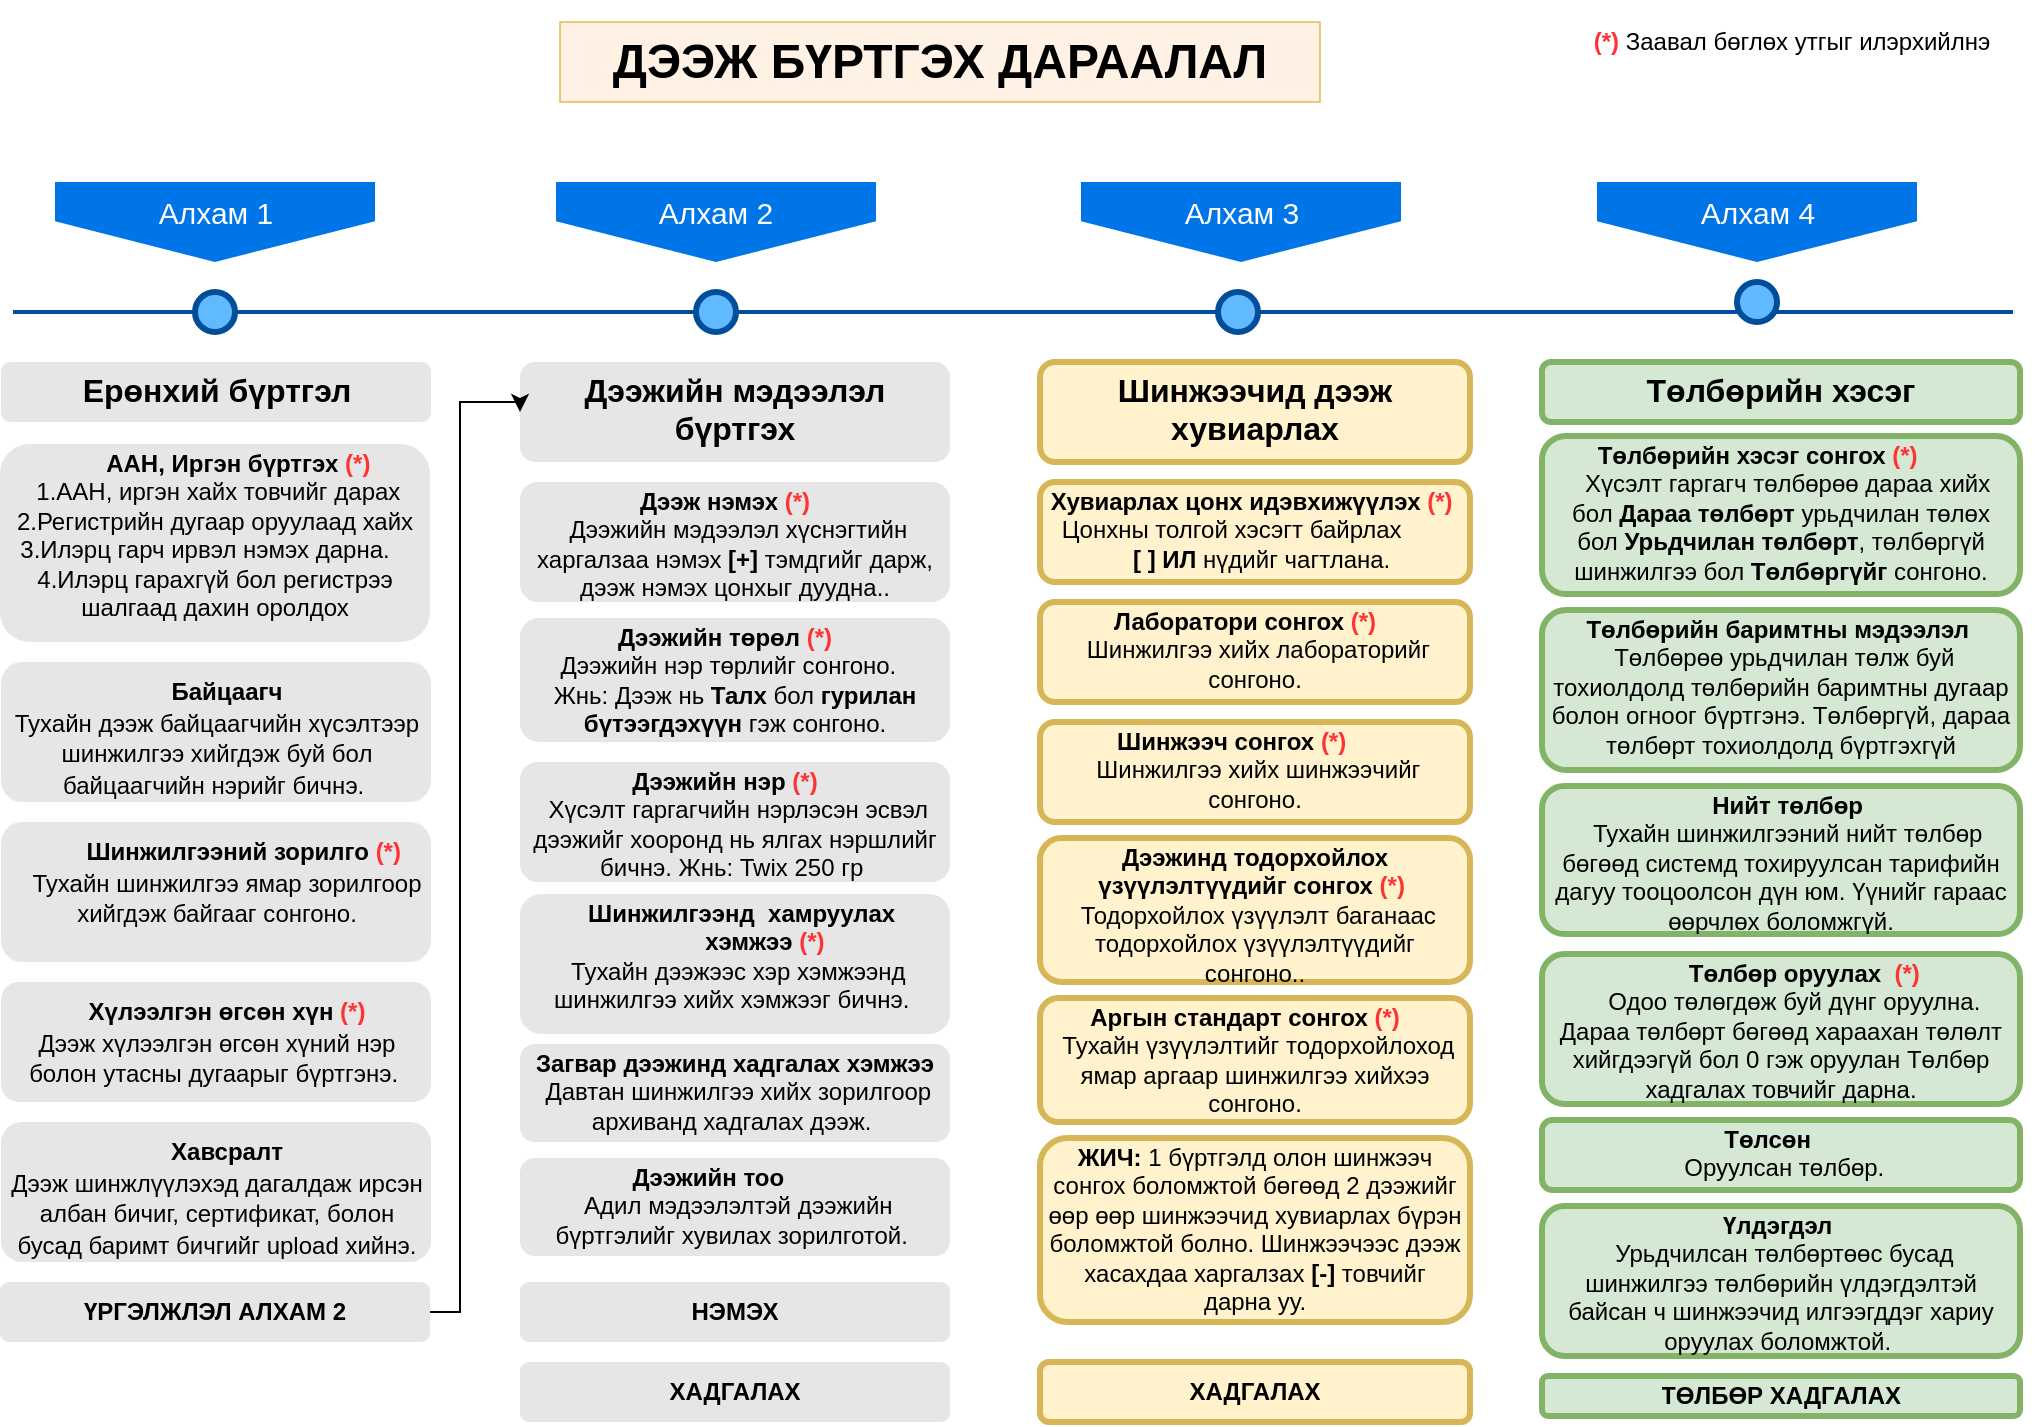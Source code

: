 <mxfile version="14.2.7" type="github">
  <diagram name="Page-1" id="82e54ff1-d628-8f03-85c4-9753963a91cd">
    <mxGraphModel dx="1185" dy="635" grid="1" gridSize="10" guides="1" tooltips="1" connect="1" arrows="1" fold="1" page="1" pageScale="1" pageWidth="1169" pageHeight="827" background="#ffffff" math="0" shadow="0">
      <root>
        <mxCell id="0" />
        <mxCell id="1" parent="0" />
        <mxCell id="4ec97bd9e5d20128-1" value="" style="line;strokeWidth=2;html=1;fillColor=none;fontSize=28;fontColor=#004D99;strokeColor=#004D99;" parent="1" vertex="1">
          <mxGeometry x="66.5" y="160" width="1000" height="10" as="geometry" />
        </mxCell>
        <mxCell id="4ec97bd9e5d20128-5" value="Алхам 1" style="shape=offPageConnector;whiteSpace=wrap;html=1;fillColor=#0075E8;fontSize=15;fontColor=#FFFFFF;size=0.509;verticalAlign=top;strokeColor=none;" parent="1" vertex="1">
          <mxGeometry x="87.5" y="100" width="160" height="40" as="geometry" />
        </mxCell>
        <mxCell id="4ec97bd9e5d20128-6" value="&lt;span&gt;Алхам 3&lt;/span&gt;" style="shape=offPageConnector;whiteSpace=wrap;html=1;fillColor=#0075E8;fontSize=15;fontColor=#FFFFFF;size=0.509;verticalAlign=top;strokeColor=none;" parent="1" vertex="1">
          <mxGeometry x="600.5" y="100" width="160" height="40" as="geometry" />
        </mxCell>
        <mxCell id="4ec97bd9e5d20128-9" value="" style="ellipse;whiteSpace=wrap;html=1;fillColor=#61BAFF;fontSize=28;fontColor=#004D99;strokeWidth=3;strokeColor=#004D99;" parent="1" vertex="1">
          <mxGeometry x="157.5" y="155" width="20" height="20" as="geometry" />
        </mxCell>
        <mxCell id="4ec97bd9e5d20128-10" value="" style="ellipse;whiteSpace=wrap;html=1;fillColor=#61BAFF;fontSize=28;fontColor=#004D99;strokeWidth=3;strokeColor=#004D99;" parent="1" vertex="1">
          <mxGeometry x="408" y="155" width="20" height="20" as="geometry" />
        </mxCell>
        <mxCell id="4ec97bd9e5d20128-11" value="" style="ellipse;whiteSpace=wrap;html=1;fillColor=#61BAFF;fontSize=28;fontColor=#004D99;strokeWidth=3;strokeColor=#004D99;" parent="1" vertex="1">
          <mxGeometry x="669" y="155" width="20" height="20" as="geometry" />
        </mxCell>
        <mxCell id="4ec97bd9e5d20128-13" value="" style="ellipse;whiteSpace=wrap;html=1;fillColor=#61BAFF;fontSize=28;fontColor=#004D99;strokeWidth=3;strokeColor=#004D99;" parent="1" vertex="1">
          <mxGeometry x="928.5" y="150" width="20" height="20" as="geometry" />
        </mxCell>
        <mxCell id="4ec97bd9e5d20128-14" value="&lt;h3&gt;&lt;font style=&quot;font-size: 16px&quot;&gt;Ерөнхий бүртгэл&lt;/font&gt;&lt;/h3&gt;" style="text;html=1;spacing=5;spacingTop=-20;whiteSpace=wrap;overflow=hidden;strokeColor=none;strokeWidth=3;fillColor=#E6E6E6;fontSize=13;fontColor=#000000;align=center;rounded=1;" parent="1" vertex="1">
          <mxGeometry x="60.5" y="190" width="215" height="30" as="geometry" />
        </mxCell>
        <mxCell id="eTi-LTEG1T1zRE0e5gj7-2" value="&lt;p style=&quot;line-height: 20%&quot;&gt;&lt;/p&gt;&lt;h3 style=&quot;font-size: 12px&quot;&gt;&lt;span style=&quot;font-size: 12px ; font-weight: normal ; text-align: justify&quot;&gt;&amp;nbsp; &amp;nbsp; &amp;nbsp; &amp;nbsp;&amp;nbsp;&lt;/span&gt;&lt;span style=&quot;font-size: 12px ; text-align: justify&quot;&gt;ААН, Иргэн бүртгэх&lt;/span&gt;&lt;span style=&quot;font-size: 12px ; text-align: justify&quot;&gt;&lt;span style=&quot;font-weight: normal&quot;&gt;&amp;nbsp;&lt;/span&gt;&lt;font color=&quot;#ff3333&quot;&gt;(*)&lt;/font&gt;&lt;font color=&quot;#990000&quot; style=&quot;font-weight: normal ; font-size: 12px&quot;&gt;&amp;nbsp; &amp;nbsp;&amp;nbsp;&lt;/font&gt;&lt;span style=&quot;font-weight: normal&quot;&gt;1.ААН, иргэн хайх товчийг дарах&amp;nbsp; 2.Регистрийн дугаар оруулаад хайх 3.Илэрц гарч ирвэл нэмэх дарна.&amp;nbsp; &amp;nbsp; 4.Илэрц гарахгүй бол регистрээ шалгаад дахин оролдох&lt;/span&gt;&lt;/span&gt;&lt;br&gt;&lt;/h3&gt;&lt;p&gt;&lt;/p&gt;" style="text;html=1;spacing=5;spacingTop=-20;whiteSpace=wrap;overflow=hidden;strokeWidth=3;fillColor=#E6E6E6;fontSize=13;fontColor=#000000;align=center;rounded=1;line-height: 1;" vertex="1" parent="1">
          <mxGeometry x="60" y="231" width="215" height="99" as="geometry" />
        </mxCell>
        <mxCell id="eTi-LTEG1T1zRE0e5gj7-3" value="&lt;p style=&quot;line-height: 20%&quot;&gt;&lt;/p&gt;&lt;h4&gt;&lt;span style=&quot;font-size: 12px ; font-weight: 400&quot;&gt;&amp;nbsp; &amp;nbsp; &amp;nbsp; &amp;nbsp; &amp;nbsp; &amp;nbsp;&lt;/span&gt;&lt;span style=&quot;font-size: 12px&quot;&gt;Шинжилгээний зорилго&lt;/span&gt;&lt;span style=&quot;font-size: 12px ; font-weight: 400&quot;&gt;&amp;nbsp;&lt;/span&gt;&lt;span style=&quot;font-size: 12px&quot;&gt;&lt;font color=&quot;#ff3333&quot;&gt;(*)&lt;/font&gt;&lt;/span&gt;&lt;span style=&quot;font-size: 12px ; font-weight: 400&quot;&gt;&amp;nbsp; &amp;nbsp; &amp;nbsp; &amp;nbsp;Тухайн шинжилгээ ямар зорилгоор хийгдэж байгааг сонгоно.&lt;/span&gt;&lt;/h4&gt;&lt;p&gt;&lt;/p&gt;" style="text;html=1;spacing=5;spacingTop=-20;whiteSpace=wrap;overflow=hidden;strokeWidth=3;fillColor=#E6E6E6;fontSize=13;fontColor=#000000;align=center;rounded=1;line-height: 1;" vertex="1" parent="1">
          <mxGeometry x="60.5" y="420" width="215" height="70" as="geometry" />
        </mxCell>
        <mxCell id="eTi-LTEG1T1zRE0e5gj7-4" value="&lt;p style=&quot;line-height: 20%&quot;&gt;&lt;/p&gt;&lt;h4&gt;&lt;span style=&quot;font-size: 12px ; font-weight: 400&quot;&gt;&amp;nbsp; &amp;nbsp; &amp;nbsp; &amp;nbsp; &amp;nbsp; &amp;nbsp; &amp;nbsp; &amp;nbsp; &amp;nbsp; &amp;nbsp; &amp;nbsp; &lt;/span&gt;&lt;span style=&quot;font-size: 12px&quot;&gt;Байцаагч&lt;/span&gt;&lt;span style=&quot;font-size: 12px ; font-weight: 400&quot;&gt;&amp;nbsp; &amp;nbsp; &amp;nbsp; &amp;nbsp; &amp;nbsp; &amp;nbsp; &amp;nbsp; &amp;nbsp; &amp;nbsp; &amp;nbsp; Тухайн дээж байцаагчийн хүсэлтээр шинжилгээ хийгдэж буй бол байцаагчийн нэрийг бичнэ.&amp;nbsp;&lt;/span&gt;&lt;/h4&gt;&lt;p&gt;&lt;/p&gt;" style="text;html=1;spacing=5;spacingTop=-20;whiteSpace=wrap;overflow=hidden;strokeWidth=3;fillColor=#E6E6E6;fontSize=13;fontColor=#000000;align=center;rounded=1;line-height: 1;" vertex="1" parent="1">
          <mxGeometry x="60.5" y="340" width="215" height="70" as="geometry" />
        </mxCell>
        <mxCell id="eTi-LTEG1T1zRE0e5gj7-5" value="&lt;p style=&quot;line-height: 20%&quot;&gt;&lt;/p&gt;&lt;h4&gt;&lt;span style=&quot;font-size: 12px ; font-weight: 400&quot;&gt;&amp;nbsp; &amp;nbsp; &amp;nbsp; &amp;nbsp; &amp;nbsp; &lt;/span&gt;&lt;span style=&quot;font-size: 12px&quot;&gt;Хүлээлгэн өгсөн хүн &lt;font color=&quot;#ff3333&quot;&gt;(*)&lt;/font&gt;&amp;nbsp;&amp;nbsp;&lt;/span&gt;&lt;span style=&quot;font-size: 12px ; font-weight: 400&quot;&gt;&amp;nbsp; &amp;nbsp; &amp;nbsp; Дээж хүлээлгэн өгсөн хүний нэр болон утасны дугаарыг бүртгэнэ.&amp;nbsp;&lt;/span&gt;&lt;/h4&gt;&lt;p&gt;&lt;/p&gt;" style="text;html=1;spacing=5;spacingTop=-20;whiteSpace=wrap;overflow=hidden;strokeWidth=3;fillColor=#E6E6E6;fontSize=13;fontColor=#000000;align=center;rounded=1;line-height: 1;" vertex="1" parent="1">
          <mxGeometry x="60.5" y="500" width="215" height="60" as="geometry" />
        </mxCell>
        <mxCell id="eTi-LTEG1T1zRE0e5gj7-6" value="&lt;h3&gt;&lt;font style=&quot;font-size: 16px&quot;&gt;Дээжийн мэдээлэл бүртгэх&lt;/font&gt;&lt;/h3&gt;" style="text;html=1;spacing=5;spacingTop=-20;whiteSpace=wrap;overflow=hidden;strokeColor=none;strokeWidth=3;fillColor=#E6E6E6;fontSize=13;fontColor=#000000;align=center;rounded=1;" vertex="1" parent="1">
          <mxGeometry x="320" y="190" width="215" height="50" as="geometry" />
        </mxCell>
        <mxCell id="eTi-LTEG1T1zRE0e5gj7-8" value="&lt;p style=&quot;line-height: 20%&quot;&gt;&lt;/p&gt;&lt;h4&gt;&lt;span style=&quot;font-size: 12px ; font-weight: 400&quot;&gt;&amp;nbsp; &amp;nbsp; &amp;nbsp; &amp;nbsp; &amp;nbsp; &amp;nbsp; &amp;nbsp; &amp;nbsp; &amp;nbsp; &amp;nbsp; &amp;nbsp; &lt;/span&gt;&lt;span style=&quot;font-size: 12px&quot;&gt;Хавсралт&lt;/span&gt;&lt;span style=&quot;font-size: 12px ; font-weight: 400&quot;&gt;&amp;nbsp; &amp;nbsp; &amp;nbsp; &amp;nbsp; &amp;nbsp; &amp;nbsp; &amp;nbsp; &amp;nbsp; &amp;nbsp; &amp;nbsp; Дээж шинжлүүлэхэд дагалдаж ирсэн албан бичиг, сертификат, болон бусад баримт бичгийг upload хийнэ.&lt;/span&gt;&lt;/h4&gt;&lt;p&gt;&lt;/p&gt;" style="text;html=1;spacing=5;spacingTop=-20;whiteSpace=wrap;overflow=hidden;strokeWidth=3;fillColor=#E6E6E6;fontSize=13;fontColor=#000000;align=center;rounded=1;line-height: 1;" vertex="1" parent="1">
          <mxGeometry x="60.5" y="570" width="215" height="70" as="geometry" />
        </mxCell>
        <mxCell id="eTi-LTEG1T1zRE0e5gj7-17" style="edgeStyle=orthogonalEdgeStyle;rounded=0;orthogonalLoop=1;jettySize=auto;html=1;exitX=1;exitY=0.5;exitDx=0;exitDy=0;entryX=0;entryY=0.5;entryDx=0;entryDy=0;" edge="1" parent="1" source="eTi-LTEG1T1zRE0e5gj7-9" target="eTi-LTEG1T1zRE0e5gj7-6">
          <mxGeometry relative="1" as="geometry">
            <Array as="points">
              <mxPoint x="290" y="665" />
              <mxPoint x="290" y="210" />
            </Array>
          </mxGeometry>
        </mxCell>
        <mxCell id="eTi-LTEG1T1zRE0e5gj7-9" value="&lt;p style=&quot;line-height: 20%&quot;&gt;&lt;/p&gt;&lt;h4&gt;&lt;span style=&quot;font-size: 12px&quot;&gt;ҮРГЭЛЖЛЭЛ АЛХАМ 2&lt;/span&gt;&lt;/h4&gt;&lt;p&gt;&lt;/p&gt;" style="text;html=1;spacing=5;spacingTop=-20;whiteSpace=wrap;overflow=hidden;strokeWidth=3;fillColor=#E6E6E6;fontSize=13;fontColor=#000000;align=center;rounded=1;line-height: 1;" vertex="1" parent="1">
          <mxGeometry x="60" y="650" width="215" height="30" as="geometry" />
        </mxCell>
        <mxCell id="eTi-LTEG1T1zRE0e5gj7-11" value="&lt;span&gt;Алхам 2&lt;/span&gt;" style="shape=offPageConnector;whiteSpace=wrap;html=1;fillColor=#0075E8;fontSize=15;fontColor=#FFFFFF;size=0.509;verticalAlign=top;strokeColor=none;" vertex="1" parent="1">
          <mxGeometry x="338" y="100" width="160" height="40" as="geometry" />
        </mxCell>
        <mxCell id="eTi-LTEG1T1zRE0e5gj7-12" value="&lt;span&gt;Алхам 4&lt;/span&gt;" style="shape=offPageConnector;whiteSpace=wrap;html=1;fillColor=#0075E8;fontSize=15;fontColor=#FFFFFF;size=0.509;verticalAlign=top;strokeColor=none;" vertex="1" parent="1">
          <mxGeometry x="858.5" y="100" width="160" height="40" as="geometry" />
        </mxCell>
        <mxCell id="eTi-LTEG1T1zRE0e5gj7-13" value="&lt;h1&gt;ДЭЭЖ БҮРТГЭХ ДАРААЛАЛ&lt;/h1&gt;" style="text;html=1;strokeColor=#d79b00;fillColor=#ffe6cc;align=center;verticalAlign=middle;whiteSpace=wrap;rounded=0;opacity=50;" vertex="1" parent="1">
          <mxGeometry x="340" y="20" width="380" height="40" as="geometry" />
        </mxCell>
        <mxCell id="eTi-LTEG1T1zRE0e5gj7-14" value="&lt;b&gt;&lt;font color=&quot;#ff3333&quot;&gt;(*)&lt;/font&gt;&lt;/b&gt; Заавал бөглөх утгыг илэрхийлнэ" style="text;html=1;strokeColor=none;fillColor=none;align=center;verticalAlign=middle;whiteSpace=wrap;rounded=0;opacity=50;" vertex="1" parent="1">
          <mxGeometry x="831" y="20" width="250" height="20" as="geometry" />
        </mxCell>
        <mxCell id="eTi-LTEG1T1zRE0e5gj7-16" value="&lt;p style=&quot;line-height: 20%&quot;&gt;&lt;/p&gt;&lt;h4&gt;&lt;span style=&quot;font-size: 12px&quot;&gt;НЭМЭХ&lt;/span&gt;&lt;/h4&gt;&lt;p&gt;&lt;/p&gt;" style="text;html=1;spacing=5;spacingTop=-20;whiteSpace=wrap;overflow=hidden;strokeWidth=3;fillColor=#E6E6E6;fontSize=13;fontColor=#000000;align=center;rounded=1;line-height: 1;" vertex="1" parent="1">
          <mxGeometry x="320" y="650" width="215" height="30" as="geometry" />
        </mxCell>
        <mxCell id="eTi-LTEG1T1zRE0e5gj7-18" value="&lt;p style=&quot;line-height: 20%&quot;&gt;&lt;/p&gt;&lt;h3 style=&quot;font-size: 12px&quot;&gt;&lt;span style=&quot;font-size: 12px ; font-weight: normal ; text-align: justify&quot;&gt;&amp;nbsp; &amp;nbsp; &amp;nbsp; &amp;nbsp; &amp;nbsp; &amp;nbsp;&amp;nbsp;&lt;/span&gt;&lt;span style=&quot;font-size: 12px ; text-align: justify&quot;&gt;Дээж нэмэх&amp;nbsp;&lt;/span&gt;&lt;span style=&quot;font-size: 12px ; text-align: justify&quot;&gt;&lt;font color=&quot;#ff3333&quot;&gt;(*)&lt;/font&gt;&lt;font color=&quot;#990000&quot; style=&quot;font-weight: normal ; font-size: 12px&quot;&gt;&amp;nbsp; &amp;nbsp; &amp;nbsp; &amp;nbsp; &amp;nbsp; &amp;nbsp; &amp;nbsp; &amp;nbsp; &amp;nbsp;&lt;/font&gt;&lt;span style=&quot;font-weight: normal&quot;&gt;Дээжийн мэдээлэл хүснэгтийн харгалзаа нэмэх &lt;/span&gt;[+]&lt;span style=&quot;font-weight: normal&quot;&gt; тэмдгийг дарж, дээж нэмэх цонхыг дуудна..&lt;/span&gt;&lt;/span&gt;&lt;br&gt;&lt;/h3&gt;&lt;p&gt;&lt;/p&gt;" style="text;html=1;spacing=5;spacingTop=-20;whiteSpace=wrap;overflow=hidden;strokeWidth=3;fillColor=#E6E6E6;fontSize=13;fontColor=#000000;align=center;rounded=1;line-height: 1;" vertex="1" parent="1">
          <mxGeometry x="320" y="250" width="215" height="60" as="geometry" />
        </mxCell>
        <mxCell id="eTi-LTEG1T1zRE0e5gj7-19" value="&lt;p style=&quot;line-height: 20%&quot;&gt;&lt;/p&gt;&lt;h3 style=&quot;font-size: 12px&quot;&gt;&lt;span style=&quot;font-size: 12px ; font-weight: normal ; text-align: justify&quot;&gt;&amp;nbsp; &amp;nbsp; &amp;nbsp; &amp;nbsp; &amp;nbsp; &amp;nbsp;&amp;nbsp;&lt;/span&gt;&lt;span style=&quot;font-size: 12px ; text-align: justify&quot;&gt;Дээжийн төрөл&lt;span style=&quot;font-weight: 400&quot;&gt;&amp;nbsp;&lt;/span&gt;&lt;/span&gt;&lt;span style=&quot;font-size: 12px ; text-align: justify&quot;&gt;&lt;font color=&quot;#ff3333&quot;&gt;(*)&lt;/font&gt;&lt;font color=&quot;#990000&quot; style=&quot;font-weight: normal ; font-size: 12px&quot;&gt;&amp;nbsp; &amp;nbsp; &amp;nbsp; &amp;nbsp; &amp;nbsp; &amp;nbsp; &amp;nbsp; &amp;nbsp; &amp;nbsp;&lt;/font&gt;&lt;span style=&quot;font-weight: normal&quot;&gt;Дээжийн нэр төрлийг сонгоно.&amp;nbsp; &amp;nbsp; Жнь: Дээж нь&amp;nbsp;&lt;/span&gt;Талх &lt;span style=&quot;font-weight: normal&quot;&gt;бол &lt;/span&gt;гурилан бүтээгдэхүүн&lt;span style=&quot;font-weight: normal&quot;&gt; гэж сонгоно.&lt;/span&gt;&lt;/span&gt;&lt;br&gt;&lt;/h3&gt;&lt;p&gt;&lt;/p&gt;" style="text;html=1;spacing=5;spacingTop=-20;whiteSpace=wrap;overflow=hidden;strokeWidth=3;fillColor=#E6E6E6;fontSize=13;fontColor=#000000;align=center;rounded=1;line-height: 1;" vertex="1" parent="1">
          <mxGeometry x="320" y="318" width="215" height="62" as="geometry" />
        </mxCell>
        <mxCell id="eTi-LTEG1T1zRE0e5gj7-21" value="&lt;p style=&quot;line-height: 20%&quot;&gt;&lt;/p&gt;&lt;h3 style=&quot;font-size: 12px&quot;&gt;&lt;span style=&quot;font-size: 12px ; font-weight: normal ; text-align: justify&quot;&gt;&amp;nbsp; &amp;nbsp; &amp;nbsp; &amp;nbsp; &amp;nbsp; &amp;nbsp;&amp;nbsp;&lt;/span&gt;&lt;span style=&quot;font-size: 12px ; text-align: justify&quot;&gt;Дээжийн нэр&amp;nbsp;&lt;/span&gt;&lt;span style=&quot;font-size: 12px ; text-align: justify&quot;&gt;&lt;font color=&quot;#ff3333&quot;&gt;(*)&lt;/font&gt;&lt;font color=&quot;#990000&quot; style=&quot;font-weight: normal ; font-size: 12px&quot;&gt;&amp;nbsp; &amp;nbsp; &amp;nbsp; &amp;nbsp; &amp;nbsp; &amp;nbsp; &amp;nbsp; &amp;nbsp; &amp;nbsp;&lt;/font&gt;&lt;span style=&quot;font-weight: normal&quot;&gt;Хүсэлт гаргагчийн нэрлэсэн эсвэл дээжийг хооронд нь ялгах нэршлийг бичнэ. Жнь: Twix 250 гр&amp;nbsp;&lt;/span&gt;&lt;/span&gt;&lt;br&gt;&lt;/h3&gt;&lt;p&gt;&lt;/p&gt;" style="text;html=1;spacing=5;spacingTop=-20;whiteSpace=wrap;overflow=hidden;strokeWidth=3;fillColor=#E6E6E6;fontSize=13;fontColor=#000000;align=center;rounded=1;line-height: 1;" vertex="1" parent="1">
          <mxGeometry x="320" y="390" width="215" height="60" as="geometry" />
        </mxCell>
        <mxCell id="eTi-LTEG1T1zRE0e5gj7-22" value="&lt;p style=&quot;line-height: 20%&quot;&gt;&lt;/p&gt;&lt;h3 style=&quot;font-size: 12px&quot;&gt;&lt;span style=&quot;font-size: 12px&quot;&gt;&amp;nbsp; &amp;nbsp; &amp;nbsp; &amp;nbsp; &amp;nbsp;Шинжилгээнд&amp;nbsp; хамруулах&amp;nbsp; &amp;nbsp; &amp;nbsp; &amp;nbsp; &amp;nbsp; &amp;nbsp; &amp;nbsp; &amp;nbsp; &amp;nbsp; &amp;nbsp; &amp;nbsp; &amp;nbsp; &amp;nbsp; &amp;nbsp; хэмжээ&amp;nbsp;&lt;/span&gt;&lt;span style=&quot;font-size: 12px&quot;&gt;&lt;font color=&quot;#ff3333&quot;&gt;(*)&amp;nbsp; &amp;nbsp; &amp;nbsp; &amp;nbsp; &amp;nbsp; &amp;nbsp; &amp;nbsp;&lt;/font&gt;&lt;span style=&quot;font-weight: normal&quot;&gt;Тухайн дээжээс хэр хэмжээнд шинжилгээ хийх хэмжээг бичнэ.&amp;nbsp;&lt;/span&gt;&lt;/span&gt;&lt;br&gt;&lt;/h3&gt;&lt;p&gt;&lt;/p&gt;" style="text;html=1;spacing=5;spacingTop=-20;whiteSpace=wrap;overflow=hidden;strokeWidth=3;fillColor=#E6E6E6;fontSize=13;fontColor=#000000;align=center;rounded=1;line-height: 1;" vertex="1" parent="1">
          <mxGeometry x="320" y="456" width="215" height="70" as="geometry" />
        </mxCell>
        <mxCell id="eTi-LTEG1T1zRE0e5gj7-23" value="&lt;p style=&quot;line-height: 20%&quot;&gt;&lt;/p&gt;&lt;h3 style=&quot;font-size: 12px&quot;&gt;&lt;span style=&quot;font-size: 12px&quot;&gt;&amp;nbsp;Загвар дээжинд хадгалах хэмжээ&amp;nbsp; &amp;nbsp;&lt;/span&gt;&lt;span style=&quot;font-size: 12px&quot;&gt;&lt;span style=&quot;font-weight: normal&quot;&gt;Давтан шинжилгээ хийх зорилгоор архиванд хадгалах дээж.&amp;nbsp;&lt;/span&gt;&lt;/span&gt;&lt;br&gt;&lt;/h3&gt;&lt;p&gt;&lt;/p&gt;" style="text;html=1;spacing=5;spacingTop=-20;whiteSpace=wrap;overflow=hidden;strokeWidth=3;fillColor=#E6E6E6;fontSize=13;fontColor=#000000;align=center;rounded=1;line-height: 1;" vertex="1" parent="1">
          <mxGeometry x="320" y="531" width="215" height="49" as="geometry" />
        </mxCell>
        <mxCell id="eTi-LTEG1T1zRE0e5gj7-24" value="&lt;p style=&quot;line-height: 20%&quot;&gt;&lt;/p&gt;&lt;h3 style=&quot;font-size: 12px&quot;&gt;&lt;span style=&quot;font-size: 12px&quot;&gt;&amp;nbsp; &amp;nbsp; &amp;nbsp; &amp;nbsp; &amp;nbsp; &amp;nbsp;Дээжийн тоо&amp;nbsp; &amp;nbsp; &amp;nbsp; &amp;nbsp; &amp;nbsp; &amp;nbsp; &amp;nbsp; &amp;nbsp; &amp;nbsp; &amp;nbsp; &amp;nbsp;&lt;/span&gt;&lt;span style=&quot;font-size: 12px&quot;&gt;&lt;span style=&quot;font-weight: normal&quot;&gt;Адил мэдээлэлтэй дээжийн бүртгэлийг хувилах зорилготой.&amp;nbsp;&lt;/span&gt;&lt;/span&gt;&lt;br&gt;&lt;/h3&gt;&lt;p&gt;&lt;/p&gt;" style="text;html=1;spacing=5;spacingTop=-20;whiteSpace=wrap;overflow=hidden;strokeWidth=3;fillColor=#E6E6E6;fontSize=13;fontColor=#000000;align=center;rounded=1;line-height: 1;" vertex="1" parent="1">
          <mxGeometry x="320" y="588" width="215" height="49" as="geometry" />
        </mxCell>
        <mxCell id="eTi-LTEG1T1zRE0e5gj7-25" value="&lt;p style=&quot;line-height: 20%&quot;&gt;&lt;/p&gt;&lt;h4&gt;&lt;span style=&quot;font-size: 12px&quot;&gt;ХАДГАЛАХ&lt;/span&gt;&lt;/h4&gt;&lt;p&gt;&lt;/p&gt;" style="text;html=1;spacing=5;spacingTop=-20;whiteSpace=wrap;overflow=hidden;strokeWidth=3;fillColor=#E6E6E6;fontSize=13;fontColor=#000000;align=center;rounded=1;line-height: 1;" vertex="1" parent="1">
          <mxGeometry x="320" y="690" width="215" height="30" as="geometry" />
        </mxCell>
        <mxCell id="eTi-LTEG1T1zRE0e5gj7-26" value="&lt;h3&gt;&lt;span style=&quot;font-size: 16px&quot;&gt;Шинжээчид дээж хувиарлах&lt;/span&gt;&lt;/h3&gt;" style="text;html=1;spacing=5;spacingTop=-20;whiteSpace=wrap;overflow=hidden;strokeColor=#d6b656;strokeWidth=3;fillColor=#fff2cc;fontSize=13;align=center;rounded=1;" vertex="1" parent="1">
          <mxGeometry x="580" y="190" width="215" height="50" as="geometry" />
        </mxCell>
        <mxCell id="eTi-LTEG1T1zRE0e5gj7-29" value="&lt;p style=&quot;line-height: 20%&quot;&gt;&lt;/p&gt;&lt;h3 style=&quot;font-size: 12px&quot;&gt;&lt;span style=&quot;font-size: 12px ; text-align: justify&quot;&gt;Хувиарлах цонх идэвхижүүлэх&amp;nbsp;&lt;/span&gt;&lt;span style=&quot;font-size: 12px ; text-align: justify&quot;&gt;&lt;font color=&quot;#ff3333&quot;&gt;(*)&lt;/font&gt;&lt;font color=&quot;#990000&quot; style=&quot;font-weight: normal ; font-size: 12px&quot;&gt;&amp;nbsp; &lt;/font&gt;&lt;span style=&quot;font-weight: normal&quot;&gt;Цонхны толгой хэсэгт байрлах&amp;nbsp; &amp;nbsp; &amp;nbsp; &amp;nbsp; &amp;nbsp;&amp;nbsp;&lt;/span&gt;[ ] ИЛ&lt;span style=&quot;font-weight: normal&quot;&gt;&amp;nbsp;нүдийг чагтлана.&lt;/span&gt;&lt;/span&gt;&lt;br&gt;&lt;/h3&gt;&lt;p&gt;&lt;/p&gt;" style="text;html=1;spacing=5;spacingTop=-20;whiteSpace=wrap;overflow=hidden;strokeWidth=3;fillColor=#E6E6E6;fontSize=13;fontColor=#000000;align=center;rounded=1;line-height: 1;" vertex="1" parent="1">
          <mxGeometry x="580" y="250" width="215" height="50" as="geometry" />
        </mxCell>
        <mxCell id="eTi-LTEG1T1zRE0e5gj7-30" value="&lt;p style=&quot;line-height: 20%&quot;&gt;&lt;/p&gt;&lt;h3 style=&quot;font-size: 12px&quot;&gt;&lt;span style=&quot;font-size: 12px ; text-align: justify&quot;&gt;Лаборатори сонгох&amp;nbsp;&lt;/span&gt;&lt;span style=&quot;font-size: 12px ; text-align: justify&quot;&gt;&lt;font color=&quot;#ff3333&quot;&gt;(*)&lt;/font&gt;&lt;font color=&quot;#990000&quot; style=&quot;font-weight: normal ; font-size: 12px&quot;&gt;&amp;nbsp; &amp;nbsp; &amp;nbsp;&lt;/font&gt;&lt;span style=&quot;font-weight: normal&quot;&gt;Шинжилгээ хийх лабораторийг сонгоно.&lt;/span&gt;&lt;/span&gt;&lt;br&gt;&lt;/h3&gt;&lt;p&gt;&lt;/p&gt;" style="text;html=1;spacing=5;spacingTop=-20;whiteSpace=wrap;overflow=hidden;strokeWidth=3;fillColor=#E6E6E6;fontSize=13;fontColor=#000000;align=center;rounded=1;line-height: 1;" vertex="1" parent="1">
          <mxGeometry x="580" y="310" width="215" height="50" as="geometry" />
        </mxCell>
        <mxCell id="eTi-LTEG1T1zRE0e5gj7-31" value="&lt;p style=&quot;line-height: 20%&quot;&gt;&lt;/p&gt;&lt;h3 style=&quot;font-size: 12px&quot;&gt;&lt;span style=&quot;font-size: 12px ; text-align: justify&quot;&gt;Шинжээч сонгох&amp;nbsp;&lt;/span&gt;&lt;span style=&quot;font-size: 12px ; text-align: justify&quot;&gt;&lt;font color=&quot;#ff3333&quot;&gt;(*)&lt;/font&gt;&lt;font color=&quot;#990000&quot; style=&quot;font-weight: normal ; font-size: 12px&quot;&gt;&amp;nbsp; &amp;nbsp; &amp;nbsp; &amp;nbsp; &amp;nbsp;&lt;/font&gt;&lt;span style=&quot;font-weight: normal&quot;&gt;Шинжилгээ хийх шинжээчийг сонгоно.&lt;/span&gt;&lt;/span&gt;&lt;br&gt;&lt;/h3&gt;&lt;p&gt;&lt;/p&gt;" style="text;html=1;spacing=5;spacingTop=-20;whiteSpace=wrap;overflow=hidden;strokeWidth=3;fillColor=#fff2cc;fontSize=13;align=center;rounded=1;line-height: 1;strokeColor=#d6b656;" vertex="1" parent="1">
          <mxGeometry x="580" y="370" width="215" height="50" as="geometry" />
        </mxCell>
        <mxCell id="eTi-LTEG1T1zRE0e5gj7-32" value="&lt;p style=&quot;line-height: 20%&quot;&gt;&lt;/p&gt;&lt;h3 style=&quot;font-size: 12px&quot;&gt;&lt;span style=&quot;font-size: 12px ; text-align: justify&quot;&gt;Дээжинд тодорхойлох үзүүлэлтүүдийг сонгох&amp;nbsp;&lt;/span&gt;&lt;span style=&quot;font-size: 12px ; text-align: justify&quot;&gt;&lt;font color=&quot;#ff3333&quot;&gt;(*)&lt;/font&gt;&lt;font color=&quot;#990000&quot; style=&quot;font-weight: normal ; font-size: 12px&quot;&gt;&amp;nbsp; &amp;nbsp;&lt;/font&gt;&lt;span style=&quot;font-weight: normal&quot;&gt;Тодорхойлох үзүүлэлт баганаас тодорхойлох үзүүлэлтүүдийг сонгоно..&lt;/span&gt;&lt;/span&gt;&lt;br&gt;&lt;/h3&gt;&lt;p&gt;&lt;/p&gt;" style="text;html=1;spacing=5;spacingTop=-20;whiteSpace=wrap;overflow=hidden;strokeWidth=3;fillColor=#fff2cc;fontSize=13;align=center;rounded=1;line-height: 1;strokeColor=#d6b656;" vertex="1" parent="1">
          <mxGeometry x="580" y="428" width="215" height="72" as="geometry" />
        </mxCell>
        <mxCell id="eTi-LTEG1T1zRE0e5gj7-33" value="&lt;p style=&quot;line-height: 20%&quot;&gt;&lt;/p&gt;&lt;h3 style=&quot;font-size: 12px&quot;&gt;&lt;span style=&quot;font-size: 12px ; text-align: justify&quot;&gt;Аргын стандарт сонгох&amp;nbsp;&lt;/span&gt;&lt;span style=&quot;font-size: 12px ; text-align: justify&quot;&gt;&lt;font color=&quot;#ff3333&quot;&gt;(*)&lt;/font&gt;&lt;font color=&quot;#990000&quot; style=&quot;font-weight: normal ; font-size: 12px&quot;&gt;&amp;nbsp; &amp;nbsp; &amp;nbsp;&lt;/font&gt;&lt;span style=&quot;font-weight: normal&quot;&gt;Тухайн үзүүлэлтийг тодорхойлоход ямар аргаар шинжилгээ хийхээ сонгоно.&lt;/span&gt;&lt;/span&gt;&lt;br&gt;&lt;/h3&gt;&lt;p&gt;&lt;/p&gt;" style="text;html=1;spacing=5;spacingTop=-20;whiteSpace=wrap;overflow=hidden;strokeWidth=3;fillColor=#fff2cc;fontSize=13;align=center;rounded=1;line-height: 1;strokeColor=#d6b656;" vertex="1" parent="1">
          <mxGeometry x="580" y="508" width="215" height="62" as="geometry" />
        </mxCell>
        <mxCell id="eTi-LTEG1T1zRE0e5gj7-34" value="&lt;p style=&quot;line-height: 20%&quot;&gt;&lt;/p&gt;&lt;h3 style=&quot;font-size: 12px&quot;&gt;&lt;span style=&quot;font-size: 12px ; text-align: justify&quot;&gt;&lt;font style=&quot;font-size: 12px&quot;&gt;ЖИЧ:&lt;/font&gt;&lt;font color=&quot;#990000&quot; style=&quot;font-weight: normal ; font-size: 12px&quot;&gt;&amp;nbsp;&lt;/font&gt;&lt;span style=&quot;font-weight: normal&quot;&gt;1 бүртгэлд олон шинжээч сонгох боломжтой бөгөөд 2 дээжийг өөр өөр шинжээчид хувиарлах бүрэн боломжтой болно. Шинжээчээс дээж хасахдаа харгалзах &lt;/span&gt;[-]&lt;span style=&quot;font-weight: normal&quot;&gt; товчийг дарна уу.&lt;/span&gt;&lt;/span&gt;&lt;br&gt;&lt;/h3&gt;&lt;p&gt;&lt;/p&gt;" style="text;html=1;spacing=5;spacingTop=-20;whiteSpace=wrap;overflow=hidden;strokeWidth=3;fillColor=#fff2cc;fontSize=13;align=center;rounded=1;line-height: 1;strokeColor=#d6b656;" vertex="1" parent="1">
          <mxGeometry x="580" y="578" width="215" height="92" as="geometry" />
        </mxCell>
        <mxCell id="eTi-LTEG1T1zRE0e5gj7-51" value="&lt;p style=&quot;line-height: 20%&quot;&gt;&lt;/p&gt;&lt;h4&gt;&lt;span style=&quot;font-size: 12px&quot;&gt;ХАДГАЛАХ&lt;/span&gt;&lt;/h4&gt;&lt;p&gt;&lt;/p&gt;" style="text;html=1;spacing=5;spacingTop=-20;whiteSpace=wrap;overflow=hidden;strokeWidth=3;fillColor=#fff2cc;fontSize=13;align=center;rounded=1;line-height: 1;strokeColor=#d6b656;" vertex="1" parent="1">
          <mxGeometry x="580" y="690" width="215" height="30" as="geometry" />
        </mxCell>
        <mxCell id="eTi-LTEG1T1zRE0e5gj7-52" value="&lt;p style=&quot;line-height: 20%&quot;&gt;&lt;/p&gt;&lt;h3 style=&quot;font-size: 12px&quot;&gt;&lt;span style=&quot;font-size: 12px ; text-align: justify&quot;&gt;Хувиарлах цонх идэвхижүүлэх&amp;nbsp;&lt;/span&gt;&lt;span style=&quot;font-size: 12px ; text-align: justify&quot;&gt;&lt;font color=&quot;#ff3333&quot;&gt;(*)&lt;/font&gt;&lt;font color=&quot;#990000&quot; style=&quot;font-weight: normal ; font-size: 12px&quot;&gt;&amp;nbsp; &lt;/font&gt;&lt;span style=&quot;font-weight: normal&quot;&gt;Цонхны толгой хэсэгт байрлах&amp;nbsp; &amp;nbsp; &amp;nbsp; &amp;nbsp; &amp;nbsp;&amp;nbsp;&lt;/span&gt;[ ] ИЛ&lt;span style=&quot;font-weight: normal&quot;&gt;&amp;nbsp;нүдийг чагтлана.&lt;/span&gt;&lt;/span&gt;&lt;br&gt;&lt;/h3&gt;&lt;p&gt;&lt;/p&gt;" style="text;html=1;spacing=5;spacingTop=-20;whiteSpace=wrap;overflow=hidden;strokeWidth=3;fillColor=#fff2cc;fontSize=13;align=center;rounded=1;line-height: 1;strokeColor=#d6b656;" vertex="1" parent="1">
          <mxGeometry x="580" y="250" width="215" height="50" as="geometry" />
        </mxCell>
        <mxCell id="eTi-LTEG1T1zRE0e5gj7-53" value="&lt;p style=&quot;line-height: 20%&quot;&gt;&lt;/p&gt;&lt;h3 style=&quot;font-size: 12px&quot;&gt;&lt;span style=&quot;font-size: 12px ; text-align: justify&quot;&gt;Лаборатори сонгох&amp;nbsp;&lt;/span&gt;&lt;span style=&quot;font-size: 12px ; text-align: justify&quot;&gt;&lt;font color=&quot;#ff3333&quot;&gt;(*)&lt;/font&gt;&lt;font color=&quot;#990000&quot; style=&quot;font-weight: normal ; font-size: 12px&quot;&gt;&amp;nbsp; &amp;nbsp; &amp;nbsp;&lt;/font&gt;&lt;span style=&quot;font-weight: normal&quot;&gt;Шинжилгээ хийх лабораторийг сонгоно.&lt;/span&gt;&lt;/span&gt;&lt;br&gt;&lt;/h3&gt;&lt;p&gt;&lt;/p&gt;" style="text;html=1;spacing=5;spacingTop=-20;whiteSpace=wrap;overflow=hidden;strokeWidth=3;fillColor=#fff2cc;fontSize=13;align=center;rounded=1;line-height: 1;strokeColor=#d6b656;" vertex="1" parent="1">
          <mxGeometry x="580" y="310" width="215" height="50" as="geometry" />
        </mxCell>
        <mxCell id="eTi-LTEG1T1zRE0e5gj7-54" value="&lt;h3&gt;&lt;span style=&quot;font-size: 16px&quot;&gt;Төлбөрийн хэсэг&lt;/span&gt;&lt;/h3&gt;" style="text;html=1;spacing=5;spacingTop=-20;whiteSpace=wrap;overflow=hidden;strokeColor=#82b366;strokeWidth=3;fillColor=#d5e8d4;fontSize=13;align=center;rounded=1;" vertex="1" parent="1">
          <mxGeometry x="831" y="190" width="239" height="30" as="geometry" />
        </mxCell>
        <mxCell id="eTi-LTEG1T1zRE0e5gj7-55" value="&lt;p style=&quot;line-height: 20%&quot;&gt;&lt;/p&gt;&lt;h3 style=&quot;font-size: 12px&quot;&gt;&lt;span style=&quot;font-size: 12px ; text-align: justify&quot;&gt;Төлбөрийн хэсэг сонгох&amp;nbsp;&lt;/span&gt;&lt;span style=&quot;font-size: 12px ; text-align: justify&quot;&gt;&lt;font color=&quot;#ff3333&quot;&gt;(*)&lt;/font&gt;&lt;font color=&quot;#990000&quot; style=&quot;font-weight: normal ; font-size: 12px&quot;&gt;&amp;nbsp; &amp;nbsp; &amp;nbsp; &amp;nbsp; &amp;nbsp;&amp;nbsp;&lt;/font&gt;&lt;span style=&quot;font-weight: normal&quot;&gt;Хүсэлт гаргагч төлбөрөө дараа хийх бол &lt;/span&gt;Дараа төлбөрт&lt;span style=&quot;font-weight: normal&quot;&gt; урьдчилан төлөх бол&lt;/span&gt; Урьдчилан төлбөрт&lt;span style=&quot;font-weight: normal&quot;&gt;, төлбөргүй шинжилгээ бол &lt;/span&gt;Төлбөргүйг&amp;nbsp;&lt;span style=&quot;font-weight: normal&quot;&gt;сонгоно.&lt;/span&gt;&lt;/span&gt;&lt;br&gt;&lt;/h3&gt;&lt;p&gt;&lt;/p&gt;" style="text;html=1;spacing=5;spacingTop=-20;whiteSpace=wrap;overflow=hidden;strokeWidth=3;fillColor=#d5e8d4;fontSize=13;align=center;rounded=1;line-height: 1;strokeColor=#82b366;" vertex="1" parent="1">
          <mxGeometry x="831" y="227" width="239" height="79" as="geometry" />
        </mxCell>
        <mxCell id="eTi-LTEG1T1zRE0e5gj7-56" value="&lt;p style=&quot;line-height: 20%&quot;&gt;&lt;/p&gt;&lt;h3 style=&quot;font-size: 12px&quot;&gt;&lt;span style=&quot;font-size: 12px ; text-align: justify&quot;&gt;&amp;nbsp;Төлбөрийн баримтны мэдээлэл&amp;nbsp;&lt;font color=&quot;#ff3333&quot;&gt;&amp;nbsp; &amp;nbsp;&lt;/font&gt;&lt;/span&gt;&lt;span style=&quot;font-size: 12px ; text-align: justify&quot;&gt;&lt;span style=&quot;font-weight: normal&quot;&gt;Төлбөрөө урьдчилан төлж буй тохиолдолд төлбөрийн баримтны дугаар болон огноог бүртгэнэ. Төлбөргүй, дараа төлбөрт тохиолдолд бүртгэхгүй&lt;/span&gt;&lt;/span&gt;&lt;br&gt;&lt;/h3&gt;&lt;p&gt;&lt;/p&gt;" style="text;html=1;spacing=5;spacingTop=-20;whiteSpace=wrap;overflow=hidden;strokeWidth=3;fillColor=#d5e8d4;fontSize=13;align=center;rounded=1;line-height: 1;strokeColor=#82b366;" vertex="1" parent="1">
          <mxGeometry x="831" y="314" width="239" height="80" as="geometry" />
        </mxCell>
        <mxCell id="eTi-LTEG1T1zRE0e5gj7-57" value="&lt;p style=&quot;line-height: 20%&quot;&gt;&lt;/p&gt;&lt;h3 style=&quot;font-size: 12px&quot;&gt;&lt;span style=&quot;font-size: 12px ; text-align: justify&quot;&gt;&amp;nbsp; &amp;nbsp; &amp;nbsp; &amp;nbsp; &amp;nbsp; &amp;nbsp; &amp;nbsp; &amp;nbsp; &amp;nbsp; &amp;nbsp;Нийт төлбөр&amp;nbsp; &amp;nbsp; &amp;nbsp; &amp;nbsp; &amp;nbsp; &amp;nbsp; &amp;nbsp; &lt;font color=&quot;#ff3333&quot;&gt;&amp;nbsp; &amp;nbsp; &amp;nbsp;&amp;nbsp;&lt;/font&gt;&lt;/span&gt;&lt;span style=&quot;font-size: 12px ; text-align: justify&quot;&gt;&lt;span style=&quot;font-weight: normal&quot;&gt;Тухайн шинжилгээний нийт төлбөр бөгөөд системд тохируулсан тарифийн дагуу тооцоолсон дүн юм. Үүнийг гараас өөрчлөх боломжгүй.&lt;/span&gt;&lt;/span&gt;&lt;br&gt;&lt;/h3&gt;&lt;p&gt;&lt;/p&gt;" style="text;html=1;spacing=5;spacingTop=-20;whiteSpace=wrap;overflow=hidden;strokeWidth=3;fillColor=#d5e8d4;fontSize=13;align=center;rounded=1;line-height: 1;strokeColor=#82b366;" vertex="1" parent="1">
          <mxGeometry x="831" y="402" width="239" height="74" as="geometry" />
        </mxCell>
        <mxCell id="eTi-LTEG1T1zRE0e5gj7-58" value="&lt;p style=&quot;line-height: 20%&quot;&gt;&lt;/p&gt;&lt;h3 style=&quot;font-size: 12px&quot;&gt;&lt;span style=&quot;font-size: 12px ; text-align: justify&quot;&gt;&amp;nbsp; &amp;nbsp; &amp;nbsp; &amp;nbsp; &amp;nbsp; &amp;nbsp; &amp;nbsp; &amp;nbsp; &amp;nbsp; &amp;nbsp; Төлбөр оруулах&amp;nbsp; &lt;font color=&quot;#ff3333&quot;&gt;(*)&lt;/font&gt;&amp;nbsp; &amp;nbsp; &amp;nbsp; &amp;nbsp; &amp;nbsp; &amp;nbsp; &amp;nbsp; &amp;nbsp; &amp;nbsp;&amp;nbsp;&lt;/span&gt;&lt;span style=&quot;font-size: 12px ; text-align: justify&quot;&gt;&lt;span style=&quot;font-weight: normal&quot;&gt;Одоо төлөгдөж буй дүнг оруулна. Дараа төлбөрт бөгөөд хараахан төлөлт хийгдээгүй бол 0 гэж оруулан Төлбөр хадгалах товчийг дарна.&lt;/span&gt;&lt;/span&gt;&lt;br&gt;&lt;/h3&gt;&lt;p&gt;&lt;/p&gt;" style="text;html=1;spacing=5;spacingTop=-20;whiteSpace=wrap;overflow=hidden;strokeWidth=3;fillColor=#d5e8d4;fontSize=13;align=center;rounded=1;line-height: 1;strokeColor=#82b366;" vertex="1" parent="1">
          <mxGeometry x="831" y="486" width="239" height="75" as="geometry" />
        </mxCell>
        <mxCell id="eTi-LTEG1T1zRE0e5gj7-59" value="&lt;p style=&quot;line-height: 20%&quot;&gt;&lt;/p&gt;&lt;h3 style=&quot;font-size: 12px&quot;&gt;&lt;span style=&quot;font-size: 12px ; text-align: justify&quot;&gt;&amp;nbsp; &amp;nbsp; &amp;nbsp; &amp;nbsp; &amp;nbsp; &amp;nbsp; &amp;nbsp; &amp;nbsp; &amp;nbsp; &amp;nbsp;Төлсөн&amp;nbsp; &amp;nbsp; &amp;nbsp; &amp;nbsp; &amp;nbsp; &amp;nbsp; &amp;nbsp;&amp;nbsp;&lt;font color=&quot;#ff3333&quot;&gt;&amp;nbsp; &amp;nbsp; &amp;nbsp; &amp;nbsp; &amp;nbsp; &amp;nbsp;&lt;/font&gt;&lt;/span&gt;&lt;span style=&quot;font-size: 12px ; text-align: justify&quot;&gt;&lt;span style=&quot;font-weight: normal&quot;&gt;Оруулсан төлбөр.&lt;/span&gt;&lt;/span&gt;&lt;br&gt;&lt;/h3&gt;&lt;p&gt;&lt;/p&gt;" style="text;html=1;spacing=5;spacingTop=-20;whiteSpace=wrap;overflow=hidden;strokeWidth=3;fillColor=#d5e8d4;fontSize=13;align=center;rounded=1;line-height: 1;strokeColor=#82b366;" vertex="1" parent="1">
          <mxGeometry x="831" y="569" width="239" height="35" as="geometry" />
        </mxCell>
        <mxCell id="eTi-LTEG1T1zRE0e5gj7-60" value="&lt;p style=&quot;line-height: 20%&quot;&gt;&lt;/p&gt;&lt;h3 style=&quot;font-size: 12px&quot;&gt;&lt;span style=&quot;font-size: 12px ; text-align: justify&quot;&gt;&amp;nbsp; &amp;nbsp; &amp;nbsp; &amp;nbsp; &amp;nbsp; &amp;nbsp; &amp;nbsp; &amp;nbsp; Үлдэгдэл&amp;nbsp; &amp;nbsp; &amp;nbsp; &amp;nbsp; &amp;nbsp;&amp;nbsp;&lt;font color=&quot;#ff3333&quot;&gt;&amp;nbsp; &amp;nbsp; &amp;nbsp; &amp;nbsp; &amp;nbsp;&lt;/font&gt;&lt;/span&gt;&lt;span style=&quot;font-size: 12px ; text-align: justify&quot;&gt;&lt;span style=&quot;font-weight: normal&quot;&gt;Урьдчилсан төлбөртөөс бусад шинжилгээ төлбөрийн үлдэгдэлтэй байсан ч шинжээчид илгээгддэг хариу оруулах боломжтой.&amp;nbsp;&lt;/span&gt;&lt;/span&gt;&lt;br&gt;&lt;/h3&gt;&lt;p&gt;&lt;/p&gt;" style="text;html=1;spacing=5;spacingTop=-20;whiteSpace=wrap;overflow=hidden;strokeWidth=3;fillColor=#d5e8d4;fontSize=13;align=center;rounded=1;line-height: 1;strokeColor=#82b366;" vertex="1" parent="1">
          <mxGeometry x="831" y="612" width="239" height="75" as="geometry" />
        </mxCell>
        <mxCell id="eTi-LTEG1T1zRE0e5gj7-61" value="&lt;p style=&quot;line-height: 20%&quot;&gt;&lt;/p&gt;&lt;h3 style=&quot;text-align: justify ; font-size: 12px&quot;&gt;ТӨЛБӨР ХАДГАЛАХ&lt;/h3&gt;&lt;p&gt;&lt;/p&gt;" style="text;html=1;spacing=5;spacingTop=-20;whiteSpace=wrap;overflow=hidden;strokeWidth=3;fillColor=#d5e8d4;fontSize=13;align=center;rounded=1;line-height: 1;strokeColor=#82b366;" vertex="1" parent="1">
          <mxGeometry x="831" y="697" width="239" height="20" as="geometry" />
        </mxCell>
      </root>
    </mxGraphModel>
  </diagram>
</mxfile>
